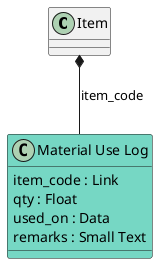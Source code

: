 @startuml
"Item" *-- "Material Use Log" : item_code
class "Material Use Log" #76D7C4 {
  item_code : Link
  qty : Float
  used_on : Data
  remarks : Small Text
}
@enduml